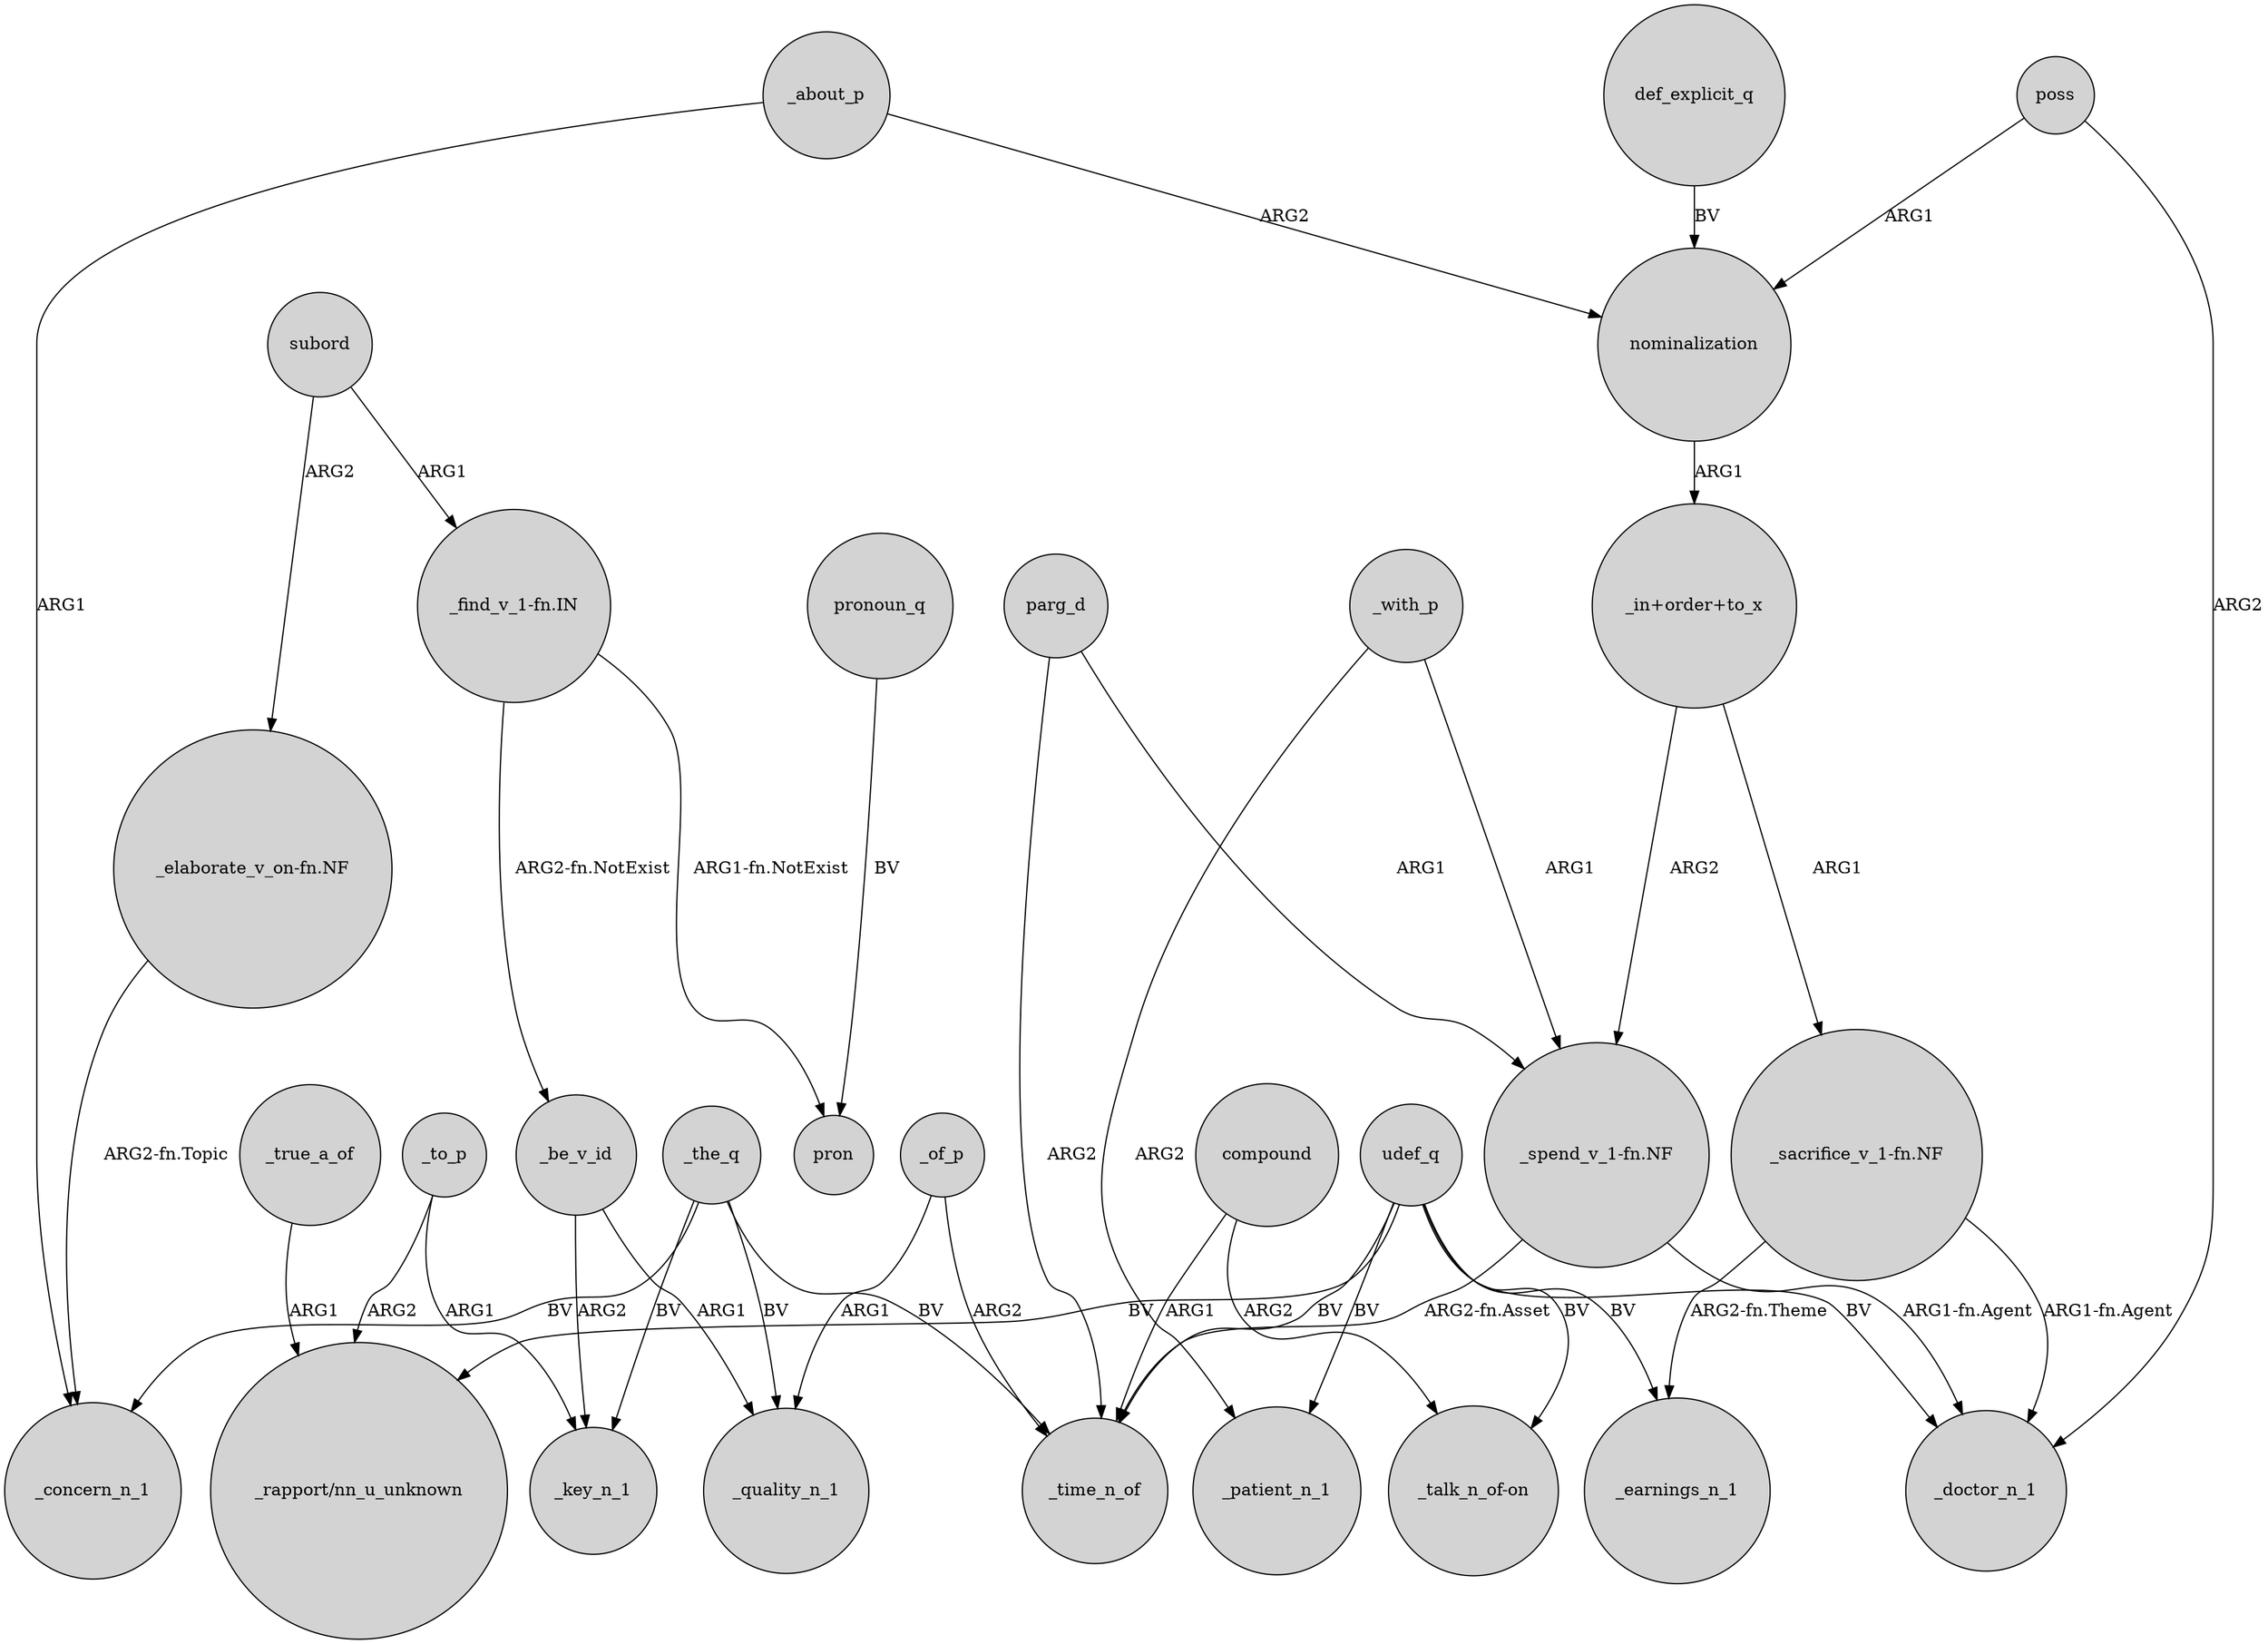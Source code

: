 digraph {
	node [shape=circle style=filled]
	_true_a_of -> "_rapport/nn_u_unknown" [label=ARG1]
	"_find_v_1-fn.IN" -> pron [label="ARG1-fn.NotExist"]
	compound -> _time_n_of [label=ARG1]
	_about_p -> _concern_n_1 [label=ARG1]
	_to_p -> "_rapport/nn_u_unknown" [label=ARG2]
	_with_p -> _patient_n_1 [label=ARG2]
	_about_p -> nominalization [label=ARG2]
	"_spend_v_1-fn.NF" -> _time_n_of [label="ARG2-fn.Asset"]
	subord -> "_elaborate_v_on-fn.NF" [label=ARG2]
	udef_q -> _earnings_n_1 [label=BV]
	parg_d -> _time_n_of [label=ARG2]
	_of_p -> _time_n_of [label=ARG2]
	"_elaborate_v_on-fn.NF" -> _concern_n_1 [label="ARG2-fn.Topic"]
	_the_q -> _quality_n_1 [label=BV]
	udef_q -> _doctor_n_1 [label=BV]
	"_in+order+to_x" -> "_spend_v_1-fn.NF" [label=ARG2]
	poss -> nominalization [label=ARG1]
	parg_d -> "_spend_v_1-fn.NF" [label=ARG1]
	_the_q -> _concern_n_1 [label=BV]
	_the_q -> _key_n_1 [label=BV]
	"_in+order+to_x" -> "_sacrifice_v_1-fn.NF" [label=ARG1]
	_be_v_id -> _quality_n_1 [label=ARG1]
	_to_p -> _key_n_1 [label=ARG1]
	"_sacrifice_v_1-fn.NF" -> _doctor_n_1 [label="ARG1-fn.Agent"]
	pronoun_q -> pron [label=BV]
	_with_p -> "_spend_v_1-fn.NF" [label=ARG1]
	_the_q -> _time_n_of [label=BV]
	nominalization -> "_in+order+to_x" [label=ARG1]
	poss -> _doctor_n_1 [label=ARG2]
	udef_q -> "_talk_n_of-on" [label=BV]
	"_sacrifice_v_1-fn.NF" -> _earnings_n_1 [label="ARG2-fn.Theme"]
	subord -> "_find_v_1-fn.IN" [label=ARG1]
	udef_q -> _patient_n_1 [label=BV]
	"_find_v_1-fn.IN" -> _be_v_id [label="ARG2-fn.NotExist"]
	udef_q -> _time_n_of [label=BV]
	udef_q -> "_rapport/nn_u_unknown" [label=BV]
	"_spend_v_1-fn.NF" -> _doctor_n_1 [label="ARG1-fn.Agent"]
	_of_p -> _quality_n_1 [label=ARG1]
	_be_v_id -> _key_n_1 [label=ARG2]
	def_explicit_q -> nominalization [label=BV]
	compound -> "_talk_n_of-on" [label=ARG2]
}
